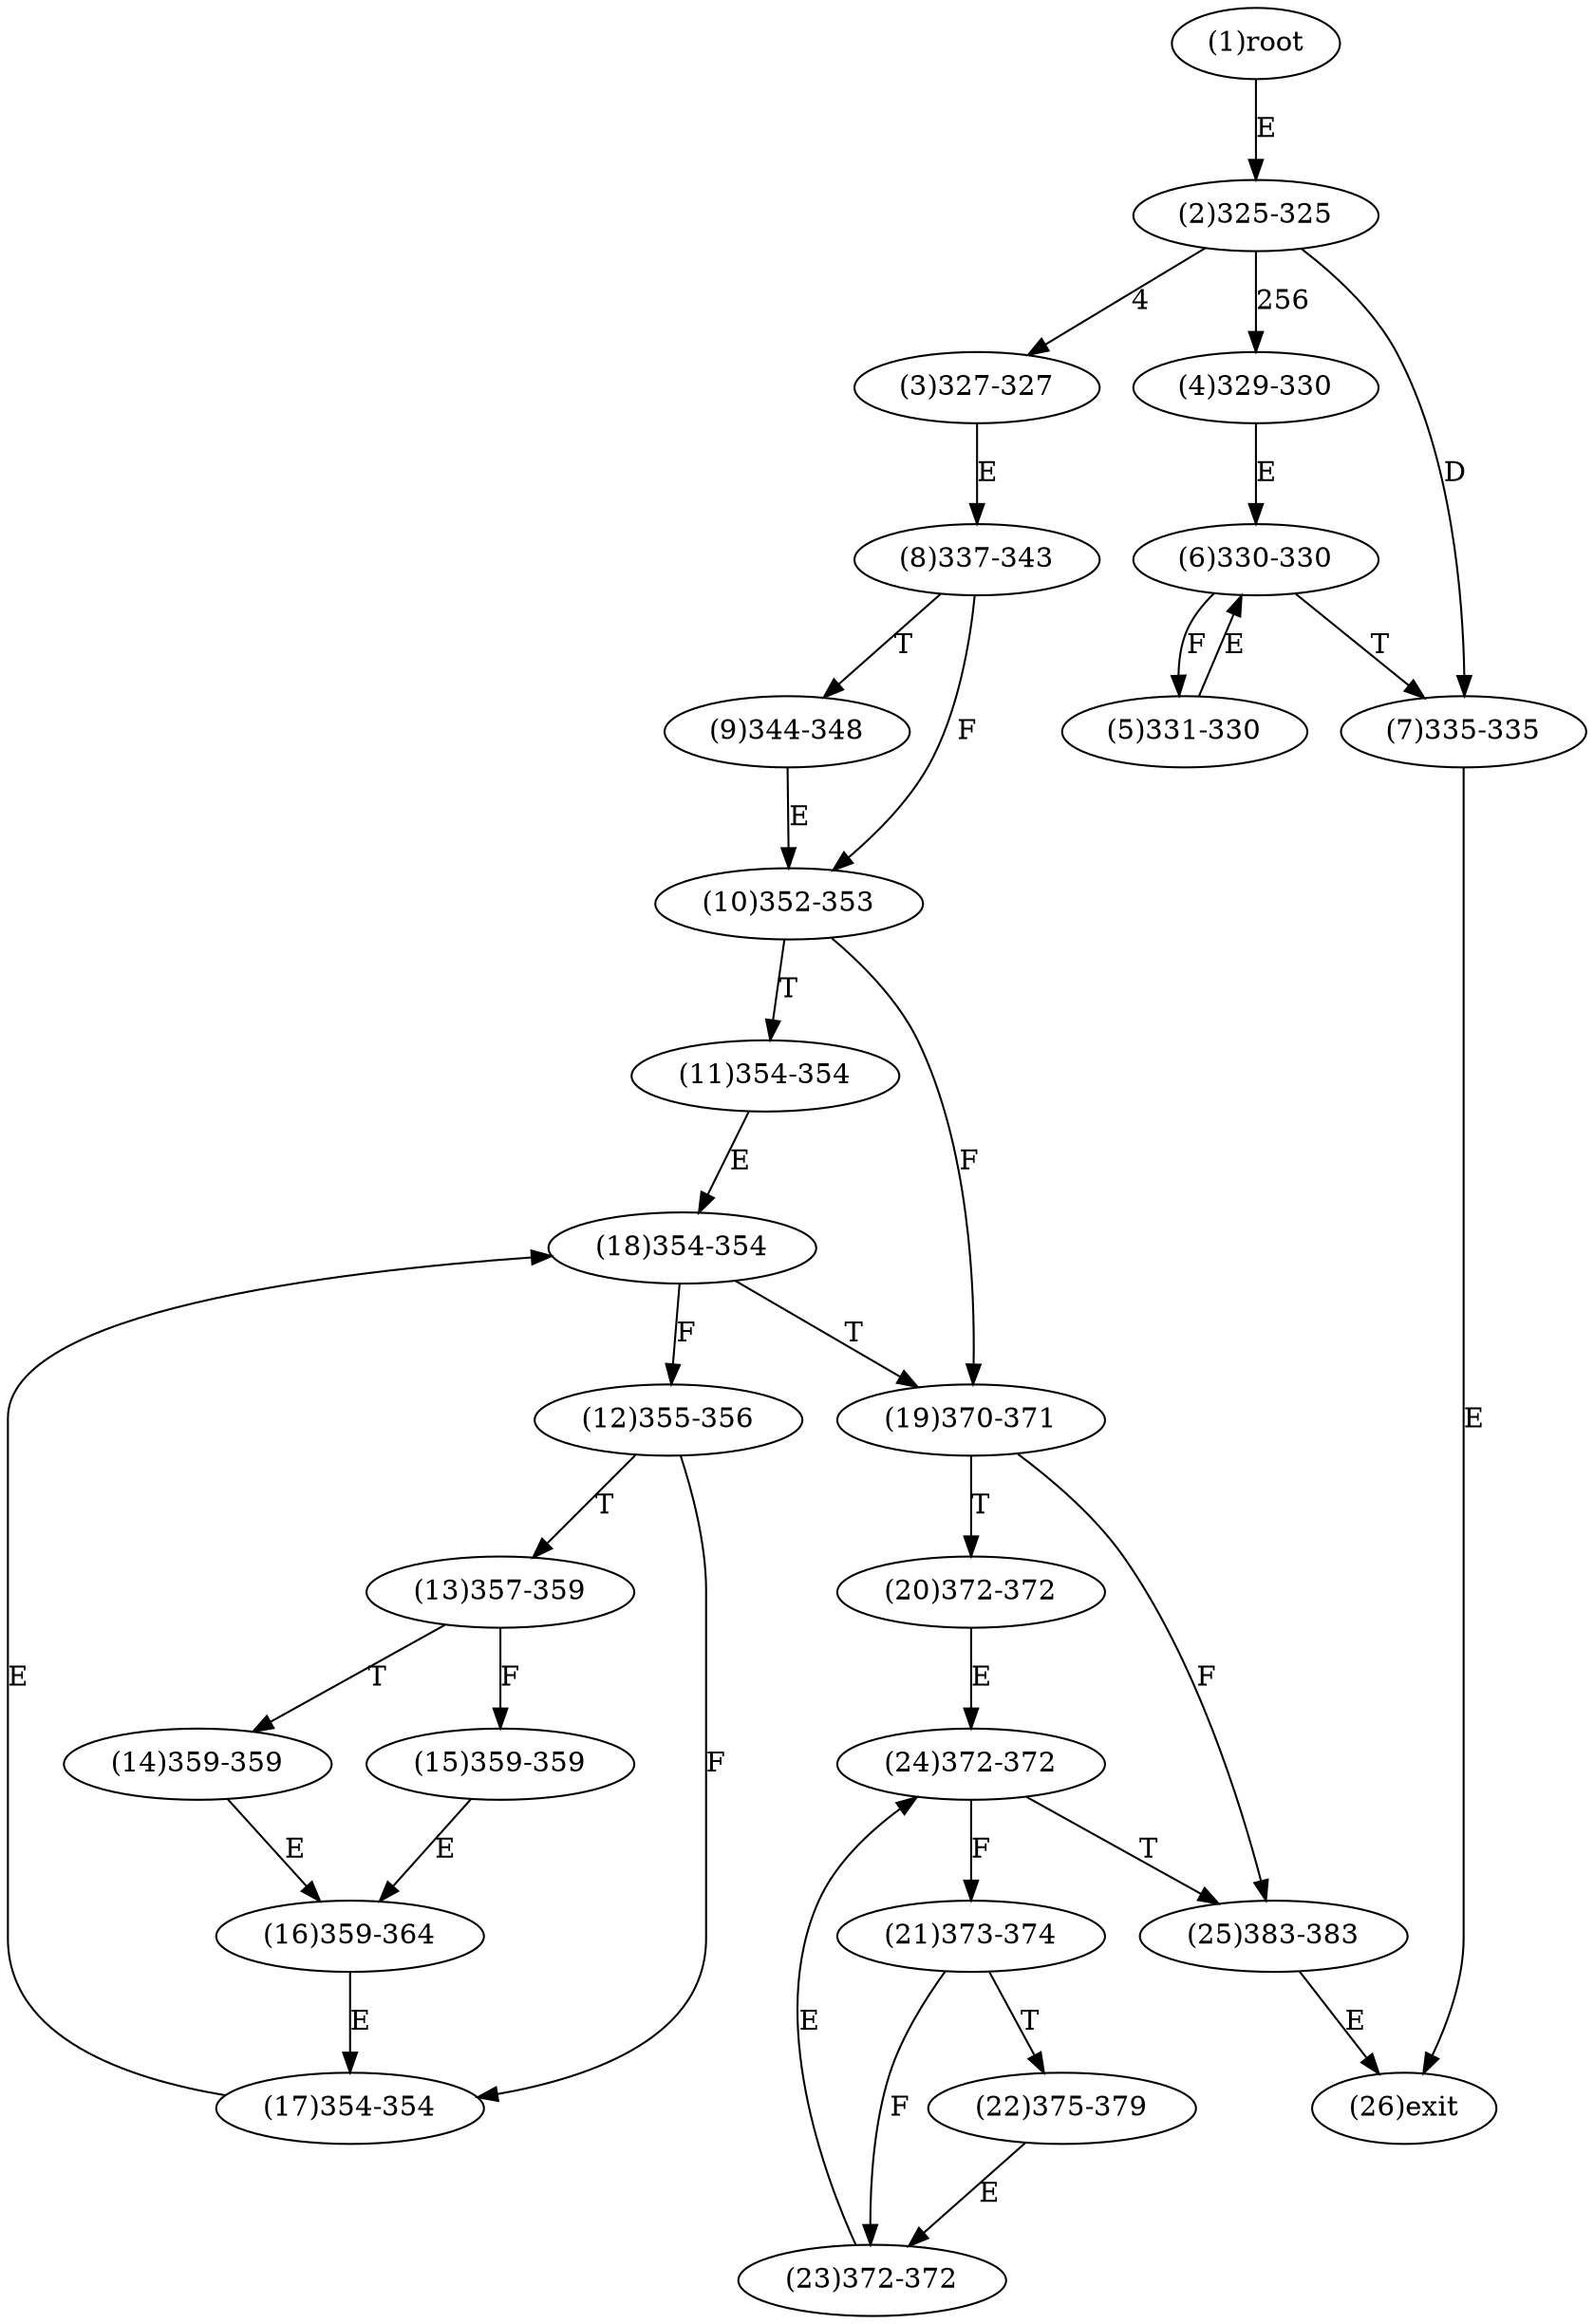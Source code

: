 digraph "" { 
1[ label="(1)root"];
2[ label="(2)325-325"];
3[ label="(3)327-327"];
4[ label="(4)329-330"];
5[ label="(5)331-330"];
6[ label="(6)330-330"];
7[ label="(7)335-335"];
8[ label="(8)337-343"];
9[ label="(9)344-348"];
10[ label="(10)352-353"];
11[ label="(11)354-354"];
12[ label="(12)355-356"];
13[ label="(13)357-359"];
14[ label="(14)359-359"];
15[ label="(15)359-359"];
17[ label="(17)354-354"];
16[ label="(16)359-364"];
19[ label="(19)370-371"];
18[ label="(18)354-354"];
21[ label="(21)373-374"];
20[ label="(20)372-372"];
23[ label="(23)372-372"];
22[ label="(22)375-379"];
25[ label="(25)383-383"];
24[ label="(24)372-372"];
26[ label="(26)exit"];
1->2[ label="E"];
2->3[ label="4"];
2->4[ label="256"];
2->7[ label="D"];
3->8[ label="E"];
4->6[ label="E"];
5->6[ label="E"];
6->5[ label="F"];
6->7[ label="T"];
7->26[ label="E"];
8->10[ label="F"];
8->9[ label="T"];
9->10[ label="E"];
10->19[ label="F"];
10->11[ label="T"];
11->18[ label="E"];
12->17[ label="F"];
12->13[ label="T"];
13->15[ label="F"];
13->14[ label="T"];
14->16[ label="E"];
15->16[ label="E"];
16->17[ label="E"];
17->18[ label="E"];
18->12[ label="F"];
18->19[ label="T"];
19->25[ label="F"];
19->20[ label="T"];
20->24[ label="E"];
21->23[ label="F"];
21->22[ label="T"];
22->23[ label="E"];
23->24[ label="E"];
24->21[ label="F"];
24->25[ label="T"];
25->26[ label="E"];
}